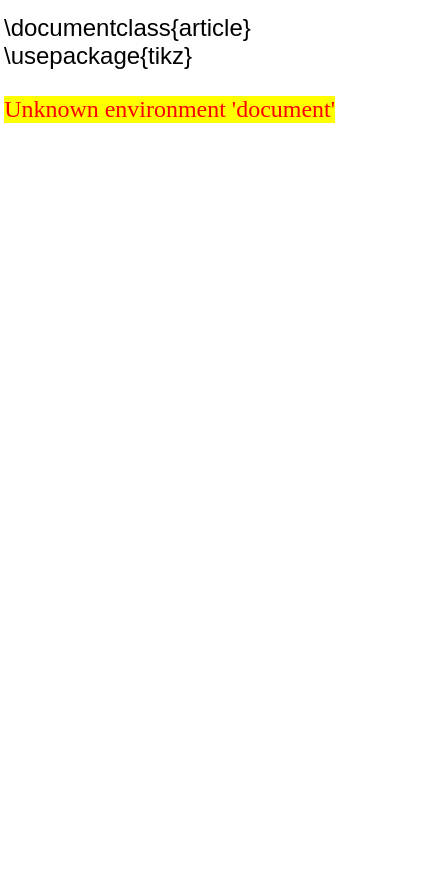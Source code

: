 <mxfile version="26.0.16">
  <diagram name="Page-1" id="ddz5F4ONrxpT01cPosjm">
    <mxGraphModel dx="1282" dy="627" grid="1" gridSize="10" guides="1" tooltips="1" connect="1" arrows="1" fold="1" page="1" pageScale="1" pageWidth="850" pageHeight="1100" math="0" shadow="0">
      <root>
        <mxCell id="0" />
        <mxCell id="1" parent="0" />
        <mxCell id="Orjp2KS58vrXuPc0NU_Z-1" value="\documentclass{article}&#xa;\usepackage{tikz}&#xa;\begin{document}&#xa;&#xa;&#xa;\begin{center}&#xa;\begin{tikzpicture}[scale=1]&#xa;    \node (E) {E}&#xa;        child {node {-} &#xa;            child {node {E}&#xa;                child {node {(} &#xa;                    child {node {E}&#xa;                        child {node {E} &#xa;                            child {node {id}}&#xa;                        }&#xa;                        child {node {+}}&#xa;                        child {node {E} &#xa;                            child {node {id}}&#xa;                        }&#xa;                    }&#xa;                    child {node {)}}&#xa;                }&#xa;            }&#xa;        };&#xa;\end{tikzpicture}&#xa;\end{center}&#xa;&#xa;&#xa;\end{document}" style="text;whiteSpace=wrap;" vertex="1" parent="1">
          <mxGeometry x="550" y="260" width="210" height="440" as="geometry" />
        </mxCell>
      </root>
    </mxGraphModel>
  </diagram>
</mxfile>
